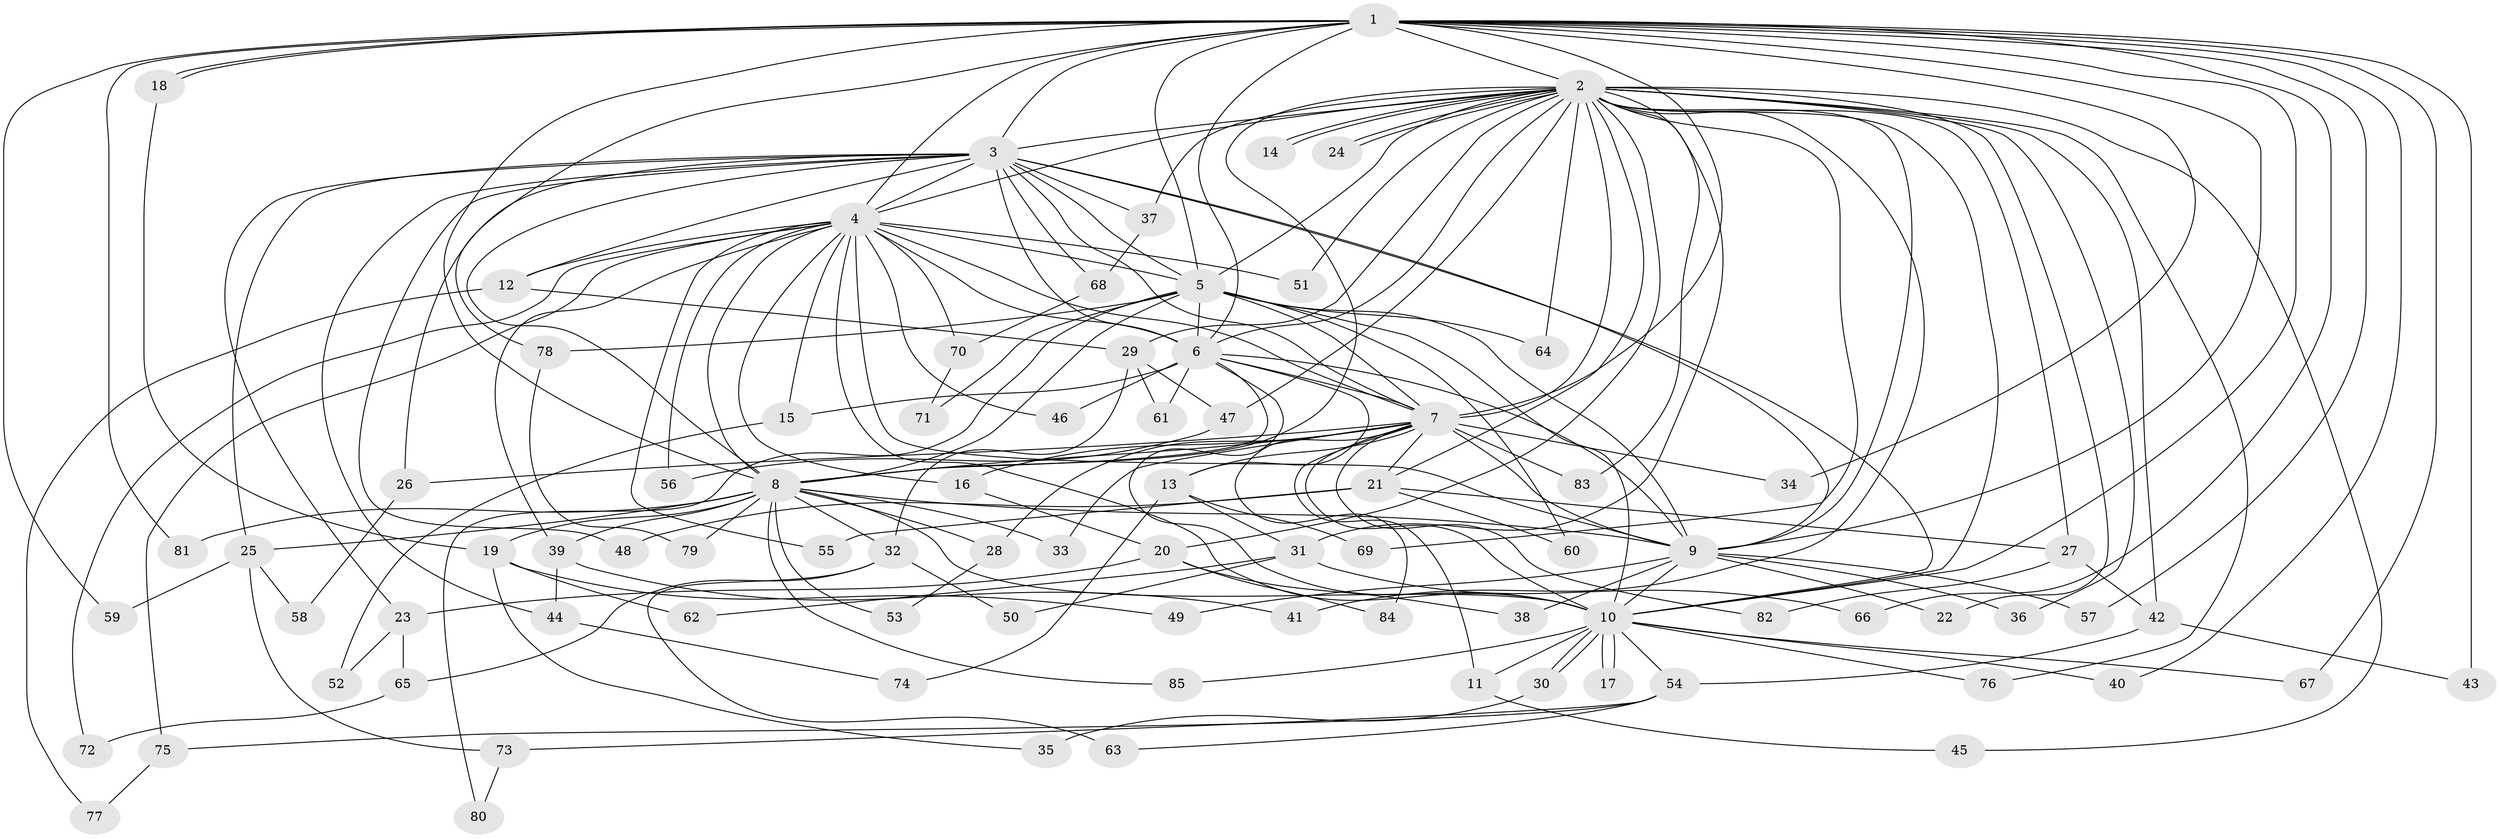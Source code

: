 // Generated by graph-tools (version 1.1) at 2025/49/03/09/25 03:49:27]
// undirected, 85 vertices, 195 edges
graph export_dot {
graph [start="1"]
  node [color=gray90,style=filled];
  1;
  2;
  3;
  4;
  5;
  6;
  7;
  8;
  9;
  10;
  11;
  12;
  13;
  14;
  15;
  16;
  17;
  18;
  19;
  20;
  21;
  22;
  23;
  24;
  25;
  26;
  27;
  28;
  29;
  30;
  31;
  32;
  33;
  34;
  35;
  36;
  37;
  38;
  39;
  40;
  41;
  42;
  43;
  44;
  45;
  46;
  47;
  48;
  49;
  50;
  51;
  52;
  53;
  54;
  55;
  56;
  57;
  58;
  59;
  60;
  61;
  62;
  63;
  64;
  65;
  66;
  67;
  68;
  69;
  70;
  71;
  72;
  73;
  74;
  75;
  76;
  77;
  78;
  79;
  80;
  81;
  82;
  83;
  84;
  85;
  1 -- 2;
  1 -- 3;
  1 -- 4;
  1 -- 5;
  1 -- 6;
  1 -- 7;
  1 -- 8;
  1 -- 9;
  1 -- 10;
  1 -- 18;
  1 -- 18;
  1 -- 34;
  1 -- 40;
  1 -- 43;
  1 -- 57;
  1 -- 59;
  1 -- 66;
  1 -- 67;
  1 -- 78;
  1 -- 81;
  2 -- 3;
  2 -- 4;
  2 -- 5;
  2 -- 6;
  2 -- 7;
  2 -- 8;
  2 -- 9;
  2 -- 10;
  2 -- 14;
  2 -- 14;
  2 -- 20;
  2 -- 21;
  2 -- 22;
  2 -- 24;
  2 -- 24;
  2 -- 27;
  2 -- 29;
  2 -- 31;
  2 -- 36;
  2 -- 37;
  2 -- 41;
  2 -- 42;
  2 -- 45;
  2 -- 47;
  2 -- 51;
  2 -- 64;
  2 -- 69;
  2 -- 76;
  2 -- 83;
  3 -- 4;
  3 -- 5;
  3 -- 6;
  3 -- 7;
  3 -- 8;
  3 -- 9;
  3 -- 10;
  3 -- 12;
  3 -- 23;
  3 -- 25;
  3 -- 26;
  3 -- 37;
  3 -- 44;
  3 -- 48;
  3 -- 68;
  4 -- 5;
  4 -- 6;
  4 -- 7;
  4 -- 8;
  4 -- 9;
  4 -- 10;
  4 -- 12;
  4 -- 15;
  4 -- 16;
  4 -- 39;
  4 -- 46;
  4 -- 51;
  4 -- 55;
  4 -- 56;
  4 -- 70;
  4 -- 72;
  4 -- 75;
  5 -- 6;
  5 -- 7;
  5 -- 8;
  5 -- 9;
  5 -- 10;
  5 -- 60;
  5 -- 64;
  5 -- 71;
  5 -- 78;
  5 -- 80;
  6 -- 7;
  6 -- 8;
  6 -- 9;
  6 -- 10;
  6 -- 13;
  6 -- 15;
  6 -- 46;
  6 -- 61;
  7 -- 8;
  7 -- 9;
  7 -- 10;
  7 -- 11;
  7 -- 13;
  7 -- 16;
  7 -- 21;
  7 -- 26;
  7 -- 28;
  7 -- 33;
  7 -- 34;
  7 -- 82;
  7 -- 83;
  7 -- 84;
  8 -- 9;
  8 -- 10;
  8 -- 19;
  8 -- 25;
  8 -- 28;
  8 -- 32;
  8 -- 33;
  8 -- 39;
  8 -- 53;
  8 -- 79;
  8 -- 81;
  8 -- 85;
  9 -- 10;
  9 -- 22;
  9 -- 36;
  9 -- 38;
  9 -- 49;
  9 -- 57;
  10 -- 11;
  10 -- 17;
  10 -- 17;
  10 -- 30;
  10 -- 30;
  10 -- 40;
  10 -- 54;
  10 -- 67;
  10 -- 76;
  10 -- 85;
  11 -- 45;
  12 -- 29;
  12 -- 77;
  13 -- 31;
  13 -- 69;
  13 -- 74;
  15 -- 52;
  16 -- 20;
  18 -- 19;
  19 -- 35;
  19 -- 49;
  19 -- 62;
  20 -- 23;
  20 -- 38;
  20 -- 84;
  21 -- 27;
  21 -- 48;
  21 -- 55;
  21 -- 60;
  23 -- 52;
  23 -- 65;
  25 -- 58;
  25 -- 59;
  25 -- 73;
  26 -- 58;
  27 -- 42;
  27 -- 82;
  28 -- 53;
  29 -- 32;
  29 -- 47;
  29 -- 61;
  30 -- 35;
  31 -- 50;
  31 -- 62;
  31 -- 66;
  32 -- 50;
  32 -- 63;
  32 -- 65;
  37 -- 68;
  39 -- 41;
  39 -- 44;
  42 -- 43;
  42 -- 54;
  44 -- 74;
  47 -- 56;
  54 -- 63;
  54 -- 73;
  54 -- 75;
  65 -- 72;
  68 -- 70;
  70 -- 71;
  73 -- 80;
  75 -- 77;
  78 -- 79;
}
